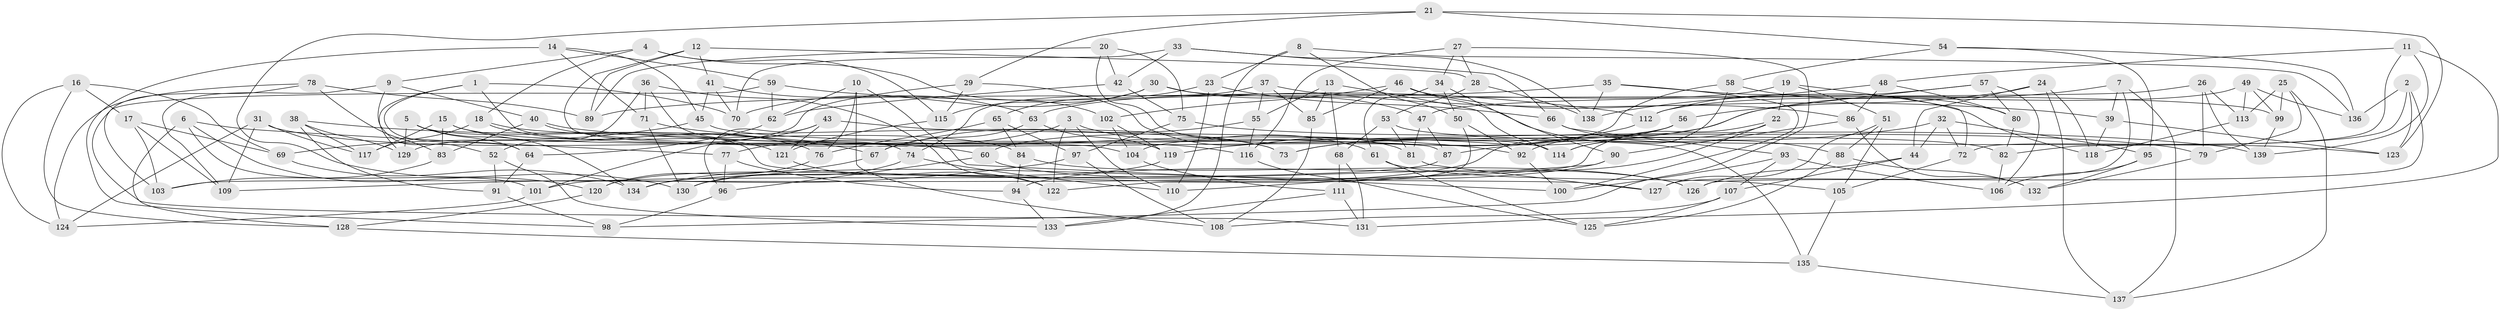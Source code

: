 // Generated by graph-tools (version 1.1) at 2025/16/03/09/25 04:16:11]
// undirected, 139 vertices, 278 edges
graph export_dot {
graph [start="1"]
  node [color=gray90,style=filled];
  1;
  2;
  3;
  4;
  5;
  6;
  7;
  8;
  9;
  10;
  11;
  12;
  13;
  14;
  15;
  16;
  17;
  18;
  19;
  20;
  21;
  22;
  23;
  24;
  25;
  26;
  27;
  28;
  29;
  30;
  31;
  32;
  33;
  34;
  35;
  36;
  37;
  38;
  39;
  40;
  41;
  42;
  43;
  44;
  45;
  46;
  47;
  48;
  49;
  50;
  51;
  52;
  53;
  54;
  55;
  56;
  57;
  58;
  59;
  60;
  61;
  62;
  63;
  64;
  65;
  66;
  67;
  68;
  69;
  70;
  71;
  72;
  73;
  74;
  75;
  76;
  77;
  78;
  79;
  80;
  81;
  82;
  83;
  84;
  85;
  86;
  87;
  88;
  89;
  90;
  91;
  92;
  93;
  94;
  95;
  96;
  97;
  98;
  99;
  100;
  101;
  102;
  103;
  104;
  105;
  106;
  107;
  108;
  109;
  110;
  111;
  112;
  113;
  114;
  115;
  116;
  117;
  118;
  119;
  120;
  121;
  122;
  123;
  124;
  125;
  126;
  127;
  128;
  129;
  130;
  131;
  132;
  133;
  134;
  135;
  136;
  137;
  138;
  139;
  1 -- 129;
  1 -- 64;
  1 -- 104;
  1 -- 70;
  2 -- 136;
  2 -- 82;
  2 -- 123;
  2 -- 126;
  3 -- 61;
  3 -- 122;
  3 -- 77;
  3 -- 110;
  4 -- 9;
  4 -- 115;
  4 -- 18;
  4 -- 102;
  5 -- 64;
  5 -- 129;
  5 -- 134;
  5 -- 127;
  6 -- 101;
  6 -- 77;
  6 -- 120;
  6 -- 128;
  7 -- 127;
  7 -- 137;
  7 -- 73;
  7 -- 39;
  8 -- 136;
  8 -- 50;
  8 -- 23;
  8 -- 133;
  9 -- 52;
  9 -- 40;
  9 -- 109;
  10 -- 76;
  10 -- 108;
  10 -- 62;
  10 -- 100;
  11 -- 72;
  11 -- 131;
  11 -- 48;
  11 -- 139;
  12 -- 41;
  12 -- 87;
  12 -- 28;
  12 -- 89;
  13 -- 114;
  13 -- 68;
  13 -- 55;
  13 -- 85;
  14 -- 59;
  14 -- 98;
  14 -- 45;
  14 -- 71;
  15 -- 117;
  15 -- 84;
  15 -- 83;
  15 -- 121;
  16 -- 124;
  16 -- 17;
  16 -- 128;
  16 -- 69;
  17 -- 109;
  17 -- 103;
  17 -- 69;
  18 -- 117;
  18 -- 76;
  18 -- 73;
  19 -- 22;
  19 -- 72;
  19 -- 51;
  19 -- 63;
  20 -- 114;
  20 -- 42;
  20 -- 75;
  20 -- 89;
  21 -- 29;
  21 -- 130;
  21 -- 123;
  21 -- 54;
  22 -- 94;
  22 -- 103;
  22 -- 114;
  23 -- 66;
  23 -- 110;
  23 -- 65;
  24 -- 56;
  24 -- 44;
  24 -- 118;
  24 -- 137;
  25 -- 99;
  25 -- 137;
  25 -- 113;
  25 -- 79;
  26 -- 139;
  26 -- 47;
  26 -- 79;
  26 -- 113;
  27 -- 116;
  27 -- 98;
  27 -- 34;
  27 -- 28;
  28 -- 138;
  28 -- 53;
  29 -- 129;
  29 -- 81;
  29 -- 115;
  30 -- 70;
  30 -- 47;
  30 -- 115;
  30 -- 99;
  31 -- 109;
  31 -- 124;
  31 -- 60;
  31 -- 117;
  32 -- 95;
  32 -- 87;
  32 -- 72;
  32 -- 44;
  33 -- 42;
  33 -- 66;
  33 -- 138;
  33 -- 70;
  34 -- 61;
  34 -- 50;
  34 -- 90;
  35 -- 138;
  35 -- 100;
  35 -- 118;
  35 -- 89;
  36 -- 74;
  36 -- 71;
  36 -- 52;
  36 -- 122;
  37 -- 85;
  37 -- 39;
  37 -- 55;
  37 -- 74;
  38 -- 67;
  38 -- 91;
  38 -- 117;
  38 -- 129;
  39 -- 118;
  39 -- 123;
  40 -- 139;
  40 -- 83;
  40 -- 116;
  41 -- 45;
  41 -- 63;
  41 -- 70;
  42 -- 62;
  42 -- 75;
  43 -- 96;
  43 -- 121;
  43 -- 73;
  43 -- 101;
  44 -- 126;
  44 -- 107;
  45 -- 69;
  45 -- 82;
  46 -- 86;
  46 -- 135;
  46 -- 102;
  46 -- 85;
  47 -- 81;
  47 -- 87;
  48 -- 80;
  48 -- 86;
  48 -- 138;
  49 -- 136;
  49 -- 113;
  49 -- 99;
  49 -- 112;
  50 -- 122;
  50 -- 92;
  51 -- 105;
  51 -- 88;
  51 -- 127;
  52 -- 91;
  52 -- 133;
  53 -- 123;
  53 -- 68;
  53 -- 81;
  54 -- 58;
  54 -- 95;
  54 -- 136;
  55 -- 116;
  55 -- 67;
  56 -- 73;
  56 -- 60;
  56 -- 134;
  57 -- 112;
  57 -- 92;
  57 -- 106;
  57 -- 80;
  58 -- 80;
  58 -- 104;
  58 -- 114;
  59 -- 131;
  59 -- 112;
  59 -- 62;
  60 -- 96;
  60 -- 126;
  61 -- 105;
  61 -- 125;
  62 -- 64;
  63 -- 119;
  63 -- 67;
  64 -- 91;
  65 -- 84;
  65 -- 76;
  65 -- 97;
  66 -- 88;
  66 -- 93;
  67 -- 134;
  68 -- 111;
  68 -- 131;
  69 -- 134;
  71 -- 130;
  71 -- 92;
  72 -- 105;
  74 -- 110;
  74 -- 130;
  75 -- 97;
  75 -- 79;
  76 -- 120;
  77 -- 96;
  77 -- 94;
  78 -- 89;
  78 -- 124;
  78 -- 103;
  78 -- 83;
  79 -- 132;
  80 -- 82;
  81 -- 127;
  82 -- 106;
  83 -- 103;
  84 -- 126;
  84 -- 94;
  85 -- 108;
  86 -- 90;
  86 -- 132;
  87 -- 101;
  88 -- 125;
  88 -- 132;
  90 -- 110;
  90 -- 130;
  91 -- 98;
  92 -- 100;
  93 -- 100;
  93 -- 107;
  93 -- 106;
  94 -- 133;
  95 -- 132;
  95 -- 106;
  96 -- 98;
  97 -- 109;
  97 -- 108;
  99 -- 139;
  101 -- 124;
  102 -- 119;
  102 -- 104;
  104 -- 111;
  105 -- 135;
  107 -- 125;
  107 -- 108;
  111 -- 133;
  111 -- 131;
  112 -- 119;
  113 -- 118;
  115 -- 121;
  116 -- 125;
  119 -- 120;
  120 -- 128;
  121 -- 122;
  128 -- 135;
  135 -- 137;
}
